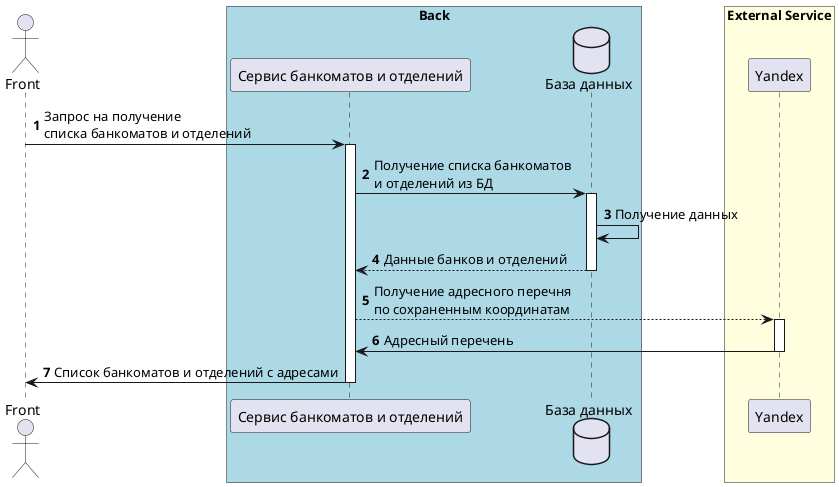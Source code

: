 @startuml
actor "Front" as front
autonumber
box "Back" #LightBlue
participant "Сервис банкоматов и отделений" as atm
database "База данных" as db
end box
box "External Service" #LightYellow
participant "Yandex" as yandex
end box
front -> atm++: Запрос на получение \nсписка банкоматов и отделений
atm -> db++:  Получение списка банкоматов \nи отделений из БД
db -> db:  Получение данных
db --> atm--:  Данные банков и отделений
atm --> yandex++:  Получение адресного перечня \nпо сохраненным координатам
yandex -> atm--: Адресный перечень
atm ->  front--:  Список банкоматов и отделений с адресами
@enduml